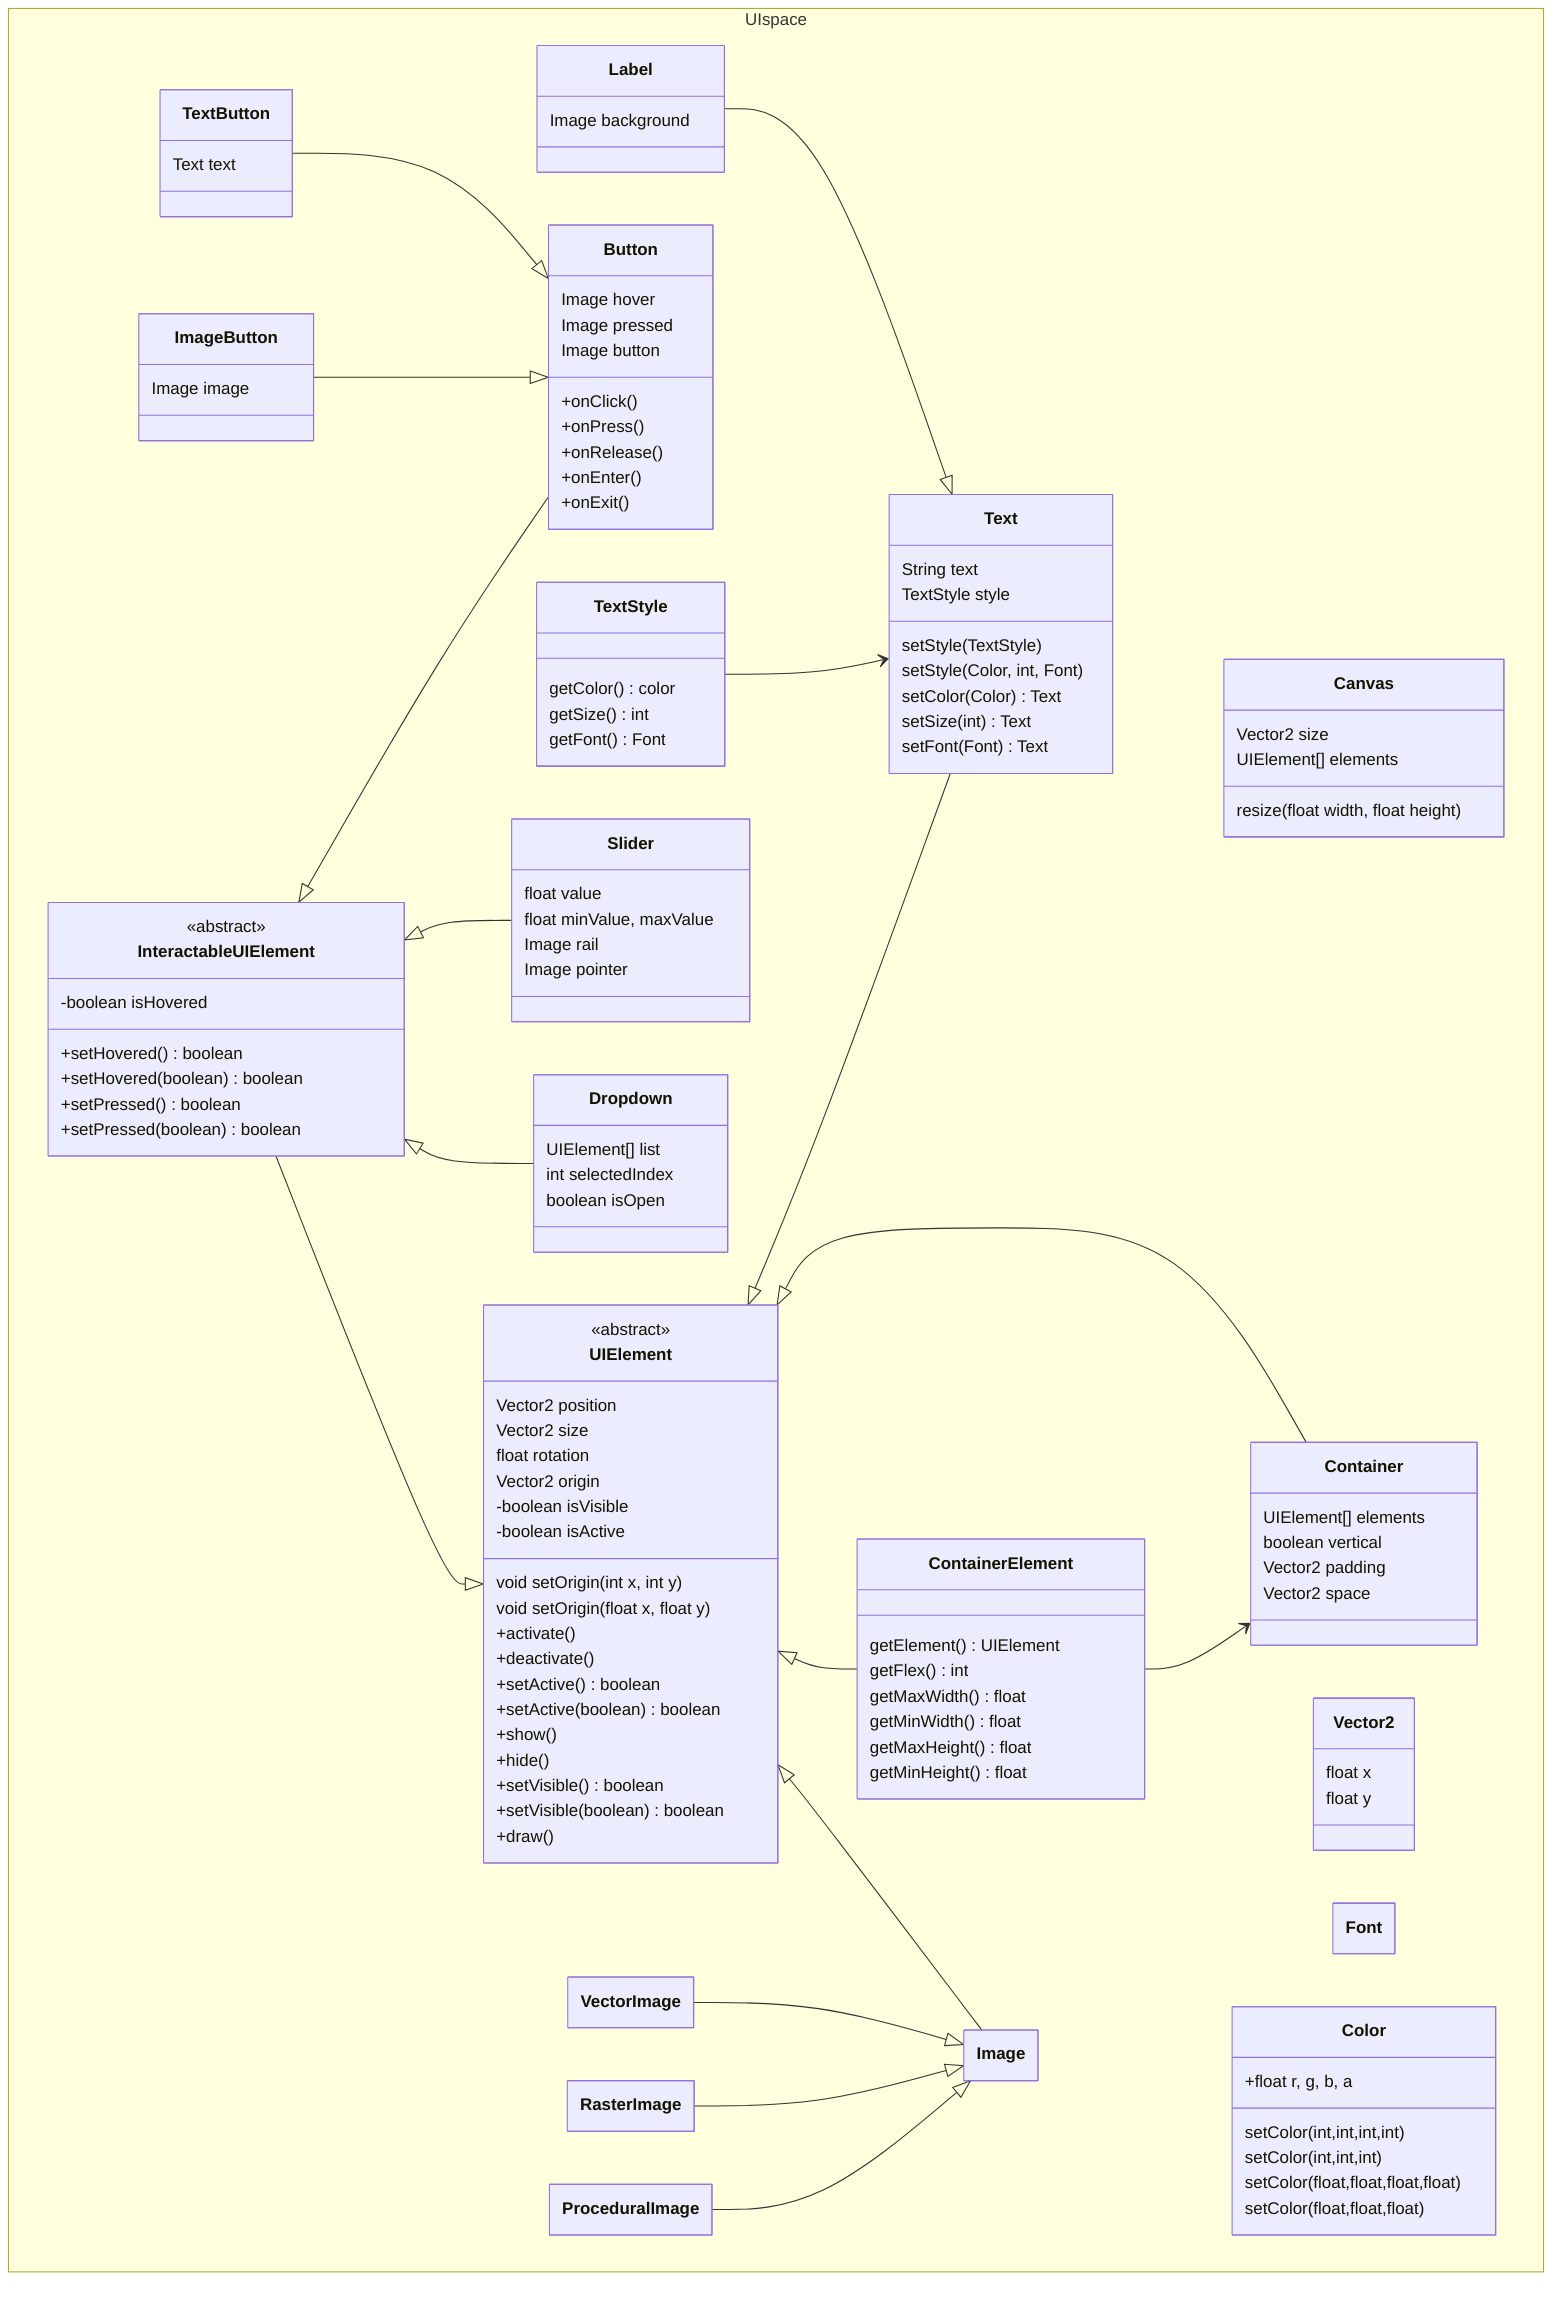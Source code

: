 ---
  config:
    class:
      hideEmptyMembersBox: true
---

classDiagram   
    namespace UIspace {
        class Canvas

        class UIElement
        class InteractableUIElement
        class Container
        class ContainerElement
        class Vector2

        class Text
        class TextStyle
        class Font
        class Label

        class Button
        class TextButton
        class ImageButton
        class Slider

        class Image
        class VectorImage
        class RasterImage
        class ProceduralImage
        
        class Color
        class Dropdown
    }

    class Canvas {
        Vector2 size
        UIElement[] elements
        resize(float width, float height)
    }
    %%Canvas --|> Update
    %%Canvas --|> Render

    class Vector2 {
        float x
        float y
    }

    class UIElement {
        <<abstract>>
        Vector2 position
        Vector2 size
        float rotation
        Vector2 origin
        -boolean isVisible
        -boolean isActive
        void setOrigin(int x, int y)
        void setOrigin(float x, float y)


        +activate()
        +deactivate()
        +setActive() boolean
        +setActive(boolean) boolean
        
        +show() 
        +hide()
        +setVisible() boolean
        +setVisible(boolean) boolean
        
        +draw()
    }

    class InteractableUIElement {
        <<abstract>>
        -boolean isHovered

        +setHovered() boolean
        +setHovered(boolean) boolean
        +setPressed() boolean
        +setPressed(boolean) boolean
    }

    class Container {
        UIElement[] elements
        boolean vertical
        %%from sides of container
        Vector2 padding
        %%between elements
        Vector2 space
    }

    class ContainerElement{
        %%UIElement element
        %%int flex
        %%float maxWidth, minWidth
        %%float maxHeight, minHeight 
        getElement() UIElement
        getFlex() int
        getMaxWidth() float
        getMinWidth() float
        getMaxHeight() float
        getMinHeight() float
    }
    

    Label --|> Text
    TextButton --|> Button
    ImageButton --|> Button
    InteractableUIElement <|-- Button

    TextStyle --> Text
    UIElement <|-- Text
    UIElement <|-- Container
    UIElement <|-- ContainerElement
    ContainerElement --> Container
    InteractableUIElement <|-- Slider
    InteractableUIElement <|-- Dropdown
    UIElement <|-- Image
    InteractableUIElement --|> UIElement

    VectorImage --|> Image
    RasterImage --|> Image
    ProceduralImage --|> Image

    class Text {
        String text
        TextStyle style

        setStyle(TextStyle)    
        setStyle(Color, int, Font)
        %%return this
        setColor(Color) Text 
        setSize(int) Text
        setFont(Font) Text
    }

    class TextStyle {
        %%Color color
        %%int size
        %%Font font

        getColor() color
        getSize() int
        getFont() Font
    }

    class Label {
        Image background
    }

    class Button {
        Image hover
        Image pressed
        Image button

        +onClick()
        +onPress()
        +onRelease()
        +onEnter()
        +onExit()
    }

    class TextButton {
        Text text
    }

    class ImageButton {
        Image image
    }  

    class Color {
        +float r, g, b, a
        setColor(int,int,int,int)
        setColor(int,int,int)
        setColor(float,float,float,float)
        setColor(float,float,float)
    }

    class Dropdown {
        UIElement[] list
        int selectedIndex
        boolean isOpen
    }

    class Slider {
        float value
        float minValue, maxValue
        
        Image rail
        Image pointer
    }